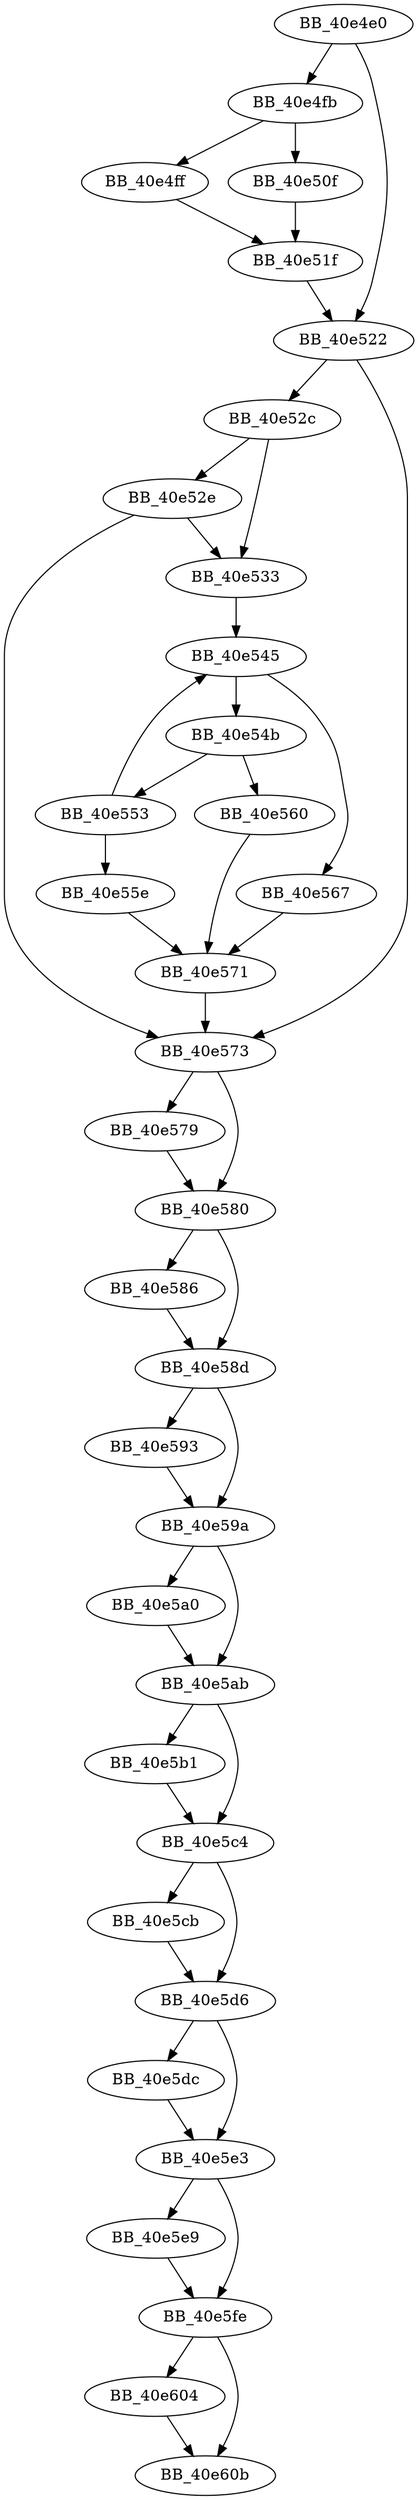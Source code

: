 DiGraph sub_40E4E0{
BB_40e4e0->BB_40e4fb
BB_40e4e0->BB_40e522
BB_40e4fb->BB_40e4ff
BB_40e4fb->BB_40e50f
BB_40e4ff->BB_40e51f
BB_40e50f->BB_40e51f
BB_40e51f->BB_40e522
BB_40e522->BB_40e52c
BB_40e522->BB_40e573
BB_40e52c->BB_40e52e
BB_40e52c->BB_40e533
BB_40e52e->BB_40e533
BB_40e52e->BB_40e573
BB_40e533->BB_40e545
BB_40e545->BB_40e54b
BB_40e545->BB_40e567
BB_40e54b->BB_40e553
BB_40e54b->BB_40e560
BB_40e553->BB_40e545
BB_40e553->BB_40e55e
BB_40e55e->BB_40e571
BB_40e560->BB_40e571
BB_40e567->BB_40e571
BB_40e571->BB_40e573
BB_40e573->BB_40e579
BB_40e573->BB_40e580
BB_40e579->BB_40e580
BB_40e580->BB_40e586
BB_40e580->BB_40e58d
BB_40e586->BB_40e58d
BB_40e58d->BB_40e593
BB_40e58d->BB_40e59a
BB_40e593->BB_40e59a
BB_40e59a->BB_40e5a0
BB_40e59a->BB_40e5ab
BB_40e5a0->BB_40e5ab
BB_40e5ab->BB_40e5b1
BB_40e5ab->BB_40e5c4
BB_40e5b1->BB_40e5c4
BB_40e5c4->BB_40e5cb
BB_40e5c4->BB_40e5d6
BB_40e5cb->BB_40e5d6
BB_40e5d6->BB_40e5dc
BB_40e5d6->BB_40e5e3
BB_40e5dc->BB_40e5e3
BB_40e5e3->BB_40e5e9
BB_40e5e3->BB_40e5fe
BB_40e5e9->BB_40e5fe
BB_40e5fe->BB_40e604
BB_40e5fe->BB_40e60b
BB_40e604->BB_40e60b
}
